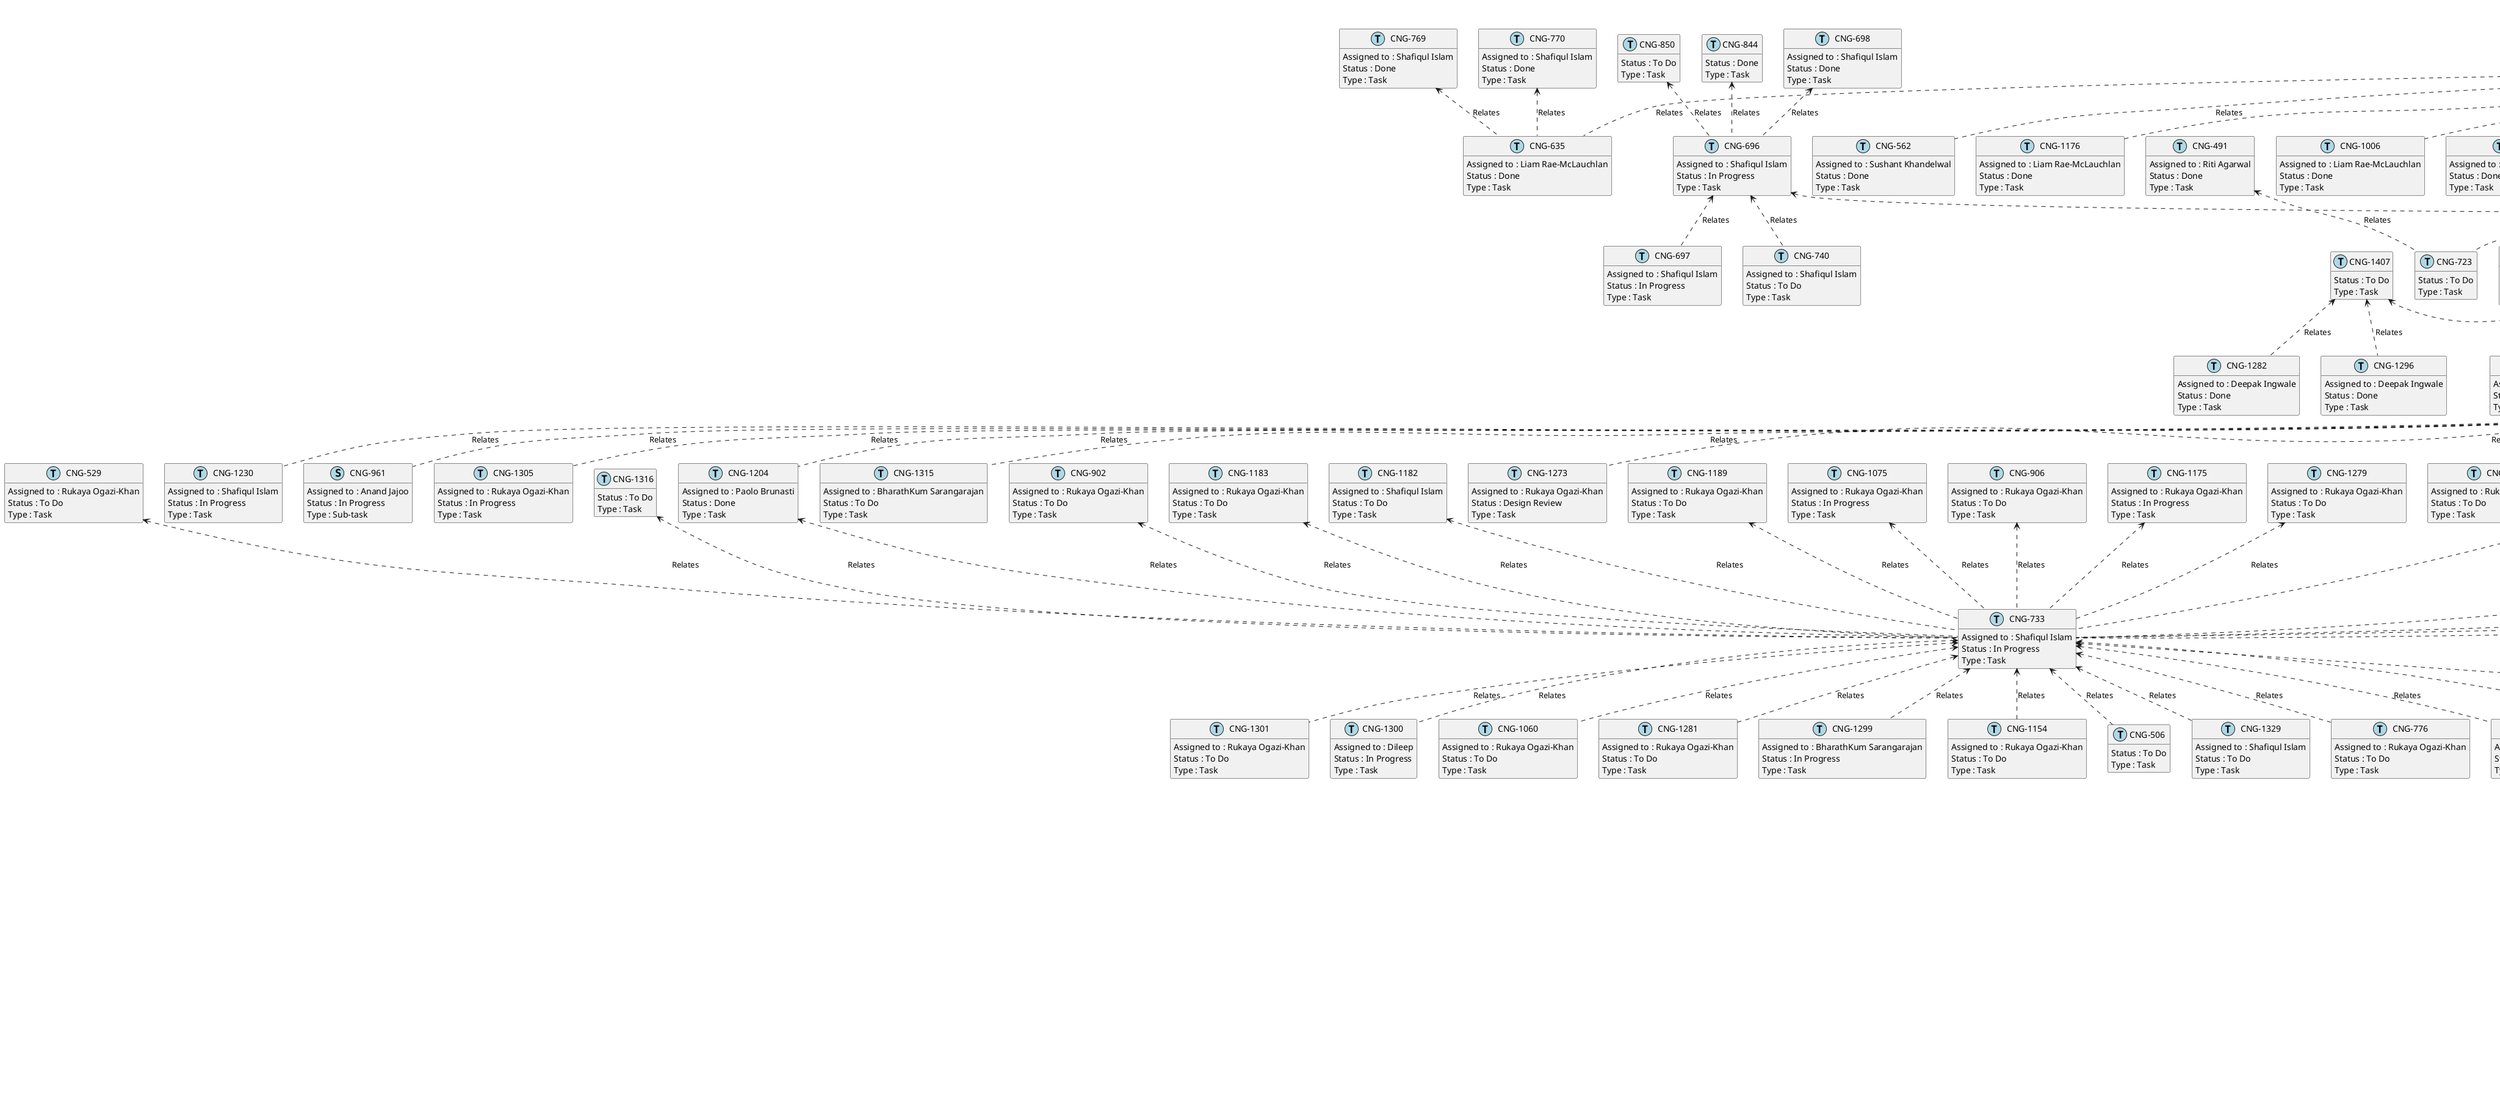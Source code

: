 @startuml
'https://plantuml.com/class-diagram

' GENERATE CLASS DIAGRAM ===========
' Generated at    : Thu Apr 18 14:59:13 CEST 2024

title Jira Tickets for Link Type Relates
hide empty members

legend
Jira Ticket Status
----
(IN UAT) : 6
(In Review (migrated)) : 3
(To Do) : 74
(Done) : 159
(Dev Review) : 1
(Under Investigation) : 2
(UAT) : 3
(In Progress) : 41
(In System Test) : 4
(Work Complete) : 40
(Raised) : 5
(QA) : 5
(Withdrawn) : 2
(Design Review) : 3
----
Jira Ticket Types
----
(Risks) : 7
(Task) : 214
(Improvement) : 1
(Issue) : 2
(Bug) : 59
(Sub-task) : 58
(Story) : 3
(New Feature) : 4
end legend


' Tickets =======
class "CNG-1208" << (T,lightblue) >> {
  Assigned to : Shafiqul Islam
  Status : To Do
  Type : Task
}

class "CNG-1329" << (T,lightblue) >> {
  Assigned to : Shafiqul Islam
  Status : To Do
  Type : Task
}

class "CNG-1204" << (T,lightblue) >> {
  Assigned to : Paolo Brunasti
  Status : Done
  Type : Task
}

class "CNG-772" << (B,red) >> {
  Assigned to : Sushant Khandelwal
  Status : Work Complete
  Type : Bug
}

class "CNG-651" << (T,lightblue) >> {
  Assigned to : Rukaya Ogazi-Khan
  Status : To Do
  Type : Task
}

class "CNG-893" << (T,lightblue) >> {
  Status : To Do
  Type : Task
}

class "CNG-1205" << (T,lightblue) >> {
  Assigned to : Sivagami S
  Status : Done
  Type : Task
}

class "CNG-892" << (T,lightblue) >> {
  Status : Done
  Type : Task
}

class "CNG-1326" << (B,red) >> {
  Status : Raised
  Type : Bug
}

class "CNG-650" << (T,lightblue) >> {
  Assigned to : Shafiqul Islam
  Status : Done
  Type : Task
}

class "CNG-774" << (S,lightblue) >> {
  Assigned to : Shafiqul Islam
  Status : Done
  Type : Sub-task
}

class "CNG-894" << (T,lightblue) >> {
  Assigned to : Liam Rae-McLauchlan
  Status : Done
  Type : Task
}

class "CNG-776" << (T,lightblue) >> {
  Assigned to : Rukaya Ogazi-Khan
  Status : To Do
  Type : Task
}

class "CNG-1200" << (T,lightblue) >> {
  Assigned to : Swagath Ganta
  Status : Done
  Type : Task
}

class "CNG-533" << (T,lightblue) >> {
  Assigned to : Anand Dixit
  Status : In Progress
  Type : Task
}

class "CNG-896" << (B,red) >> {
  Assigned to : Amreen Fathima
  Status : Work Complete
  Type : Bug
}

class "CNG-654" << (B,red) >> {
  Assigned to : Merin Joseph
  Status : In System Test
  Type : Bug
}

class "CNG-536" << (B,red) >> {
  Assigned to : Sulafa Malik
  Status : IN UAT
  Type : Bug
}

class "CNG-899" << (T,lightblue) >> {
  Status : Done
  Type : Task
}

class "CNG-415" << (T,lightblue) >> {
  Assigned to : Shafiqul Islam
  Status : To Do
  Type : Task
}

class "CNG-777" << (B,red) >> {
  Assigned to : Sulafa Malik
  Status : IN UAT
  Type : Bug
}

class "CNG-428" << (S,lightgreen) >> {
  Assigned to : BharathKum Sarangarajan
  Status : Done
  Type : Story
}

class "CNG-548" << (T,lightblue) >> {
  Assigned to : Sushant Khandelwal
  Status : In Progress
  Type : Task
}

class "CNG-1219" << (T,lightblue) >> {
  Assigned to : Paolo Brunasti
  Status : Done
  Type : Task
}

class "CNG-785" << (T,lightblue) >> {
  Assigned to : BharathKum Sarangarajan
  Status : In Progress
  Type : Task
}

class "CNG-542" << (T,lightblue) >> {
  Assigned to : Abinaya Arumugasamy
  Status : Done
  Type : Task
}

class "CNG-421" << (B,red) >> {
  Assigned to : Baranipriya Ramanathan
  Status : Work Complete
  Type : Bug
}

class "CNG-1332" << (B,red) >> {
  Assigned to : Aswathi Ullattil
  Status : Work Complete
  Type : Bug
}

class "CNG-665" << (S,lightblue) >> {
  Status : Done
  Type : Sub-task
}

class "CNG-1330" << (T,lightblue) >> {
  Assigned to : Rukaya Ogazi-Khan
  Status : To Do
  Type : Task
}

class "CNG-546" << (N,lightgreen) >> {
  Assigned to : BharathKum Sarangarajan
  Status : Done
  Type : New Feature
}

class "CNG-1331" << (T,lightblue) >> {
  Assigned to : Rukaya Ogazi-Khan
  Status : To Do
  Type : Task
}

class "CNG-667" << (S,lightblue) >> {
  Status : In Progress
  Type : Sub-task
}

class "CNG-758" << (T,lightblue) >> {
  Status : Done
  Type : Task
}

class "CNG-879" << (B,red) >> {
  Assigned to : Amreen Fathima
  Status : Work Complete
  Type : Bug
}

class "CNG-636" << (T,lightblue) >> {
  Assigned to : Nigel Hassett
  Status : Done
  Type : Task
}

class "CNG-999" << (T,lightblue) >> {
  Assigned to : Amreen Fathima
  Status : QA
  Type : Task
}

class "CNG-878" << (B,red) >> {
  Assigned to : Jayanth Vignesh
  Status : Work Complete
  Type : Bug
}

class "CNG-518" << (T,lightblue) >> {
  Assigned to : Shafiqul Islam
  Status : UAT
  Type : Task
}

class "CNG-639" << (T,lightblue) >> {
  Assigned to : Abinaya Arumugasamy
  Status : Done
  Type : Task
}

class "CNG-1305" << (T,lightblue) >> {
  Assigned to : Rukaya Ogazi-Khan
  Status : In Progress
  Type : Task
}

class "CNG-992" << (B,red) >> {
  Assigned to : Sushant Khandelwal
  Status : Work Complete
  Type : Bug
}

class "CNG-870" << (T,lightblue) >> {
  Assigned to : Rukaya Ogazi-Khan
  Status : To Do
  Type : Task
}

class "CNG-873" << (T,lightblue) >> {
  Assigned to : Paolo Brunasti
  Status : In Progress
  Type : Task
}

class "CNG-1301" << (T,lightblue) >> {
  Assigned to : Rukaya Ogazi-Khan
  Status : To Do
  Type : Task
}

class "CNG-994" << (R,red) >> {
  Assigned to : Shafiqul Islam
  Status : To Do
  Type : Risks
}

class "CNG-993" << (R,red) >> {
  Assigned to : Sana Fathima
  Status : To Do
  Type : Risks
}

class "CNG-751" << (S,lightblue) >> {
  Assigned to : Abinaya Arumugasamy
  Status : Done
  Type : Sub-task
}

class "CNG-630" << (T,lightblue) >> {
  Assigned to : Shafiqul Islam
  Status : Done
  Type : Task
}

class "CNG-512" << (B,red) >> {
  Assigned to : Tony Cassidy
  Status : Work Complete
  Type : Bug
}

class "CNG-996" << (R,red) >> {
  Assigned to : Shafiqul Islam
  Status : To Do
  Type : Risks
}

class "CNG-875" << (T,lightblue) >> {
  Assigned to : BharathKum Sarangarajan
  Status : Done
  Type : Task
}

class "CNG-1300" << (T,lightblue) >> {
  Assigned to : Dileep
  Status : In Progress
  Type : Task
}

class "CNG-995" << (R,red) >> {
  Assigned to : Shafiqul Islam
  Status : To Do
  Type : Risks
}

class "CNG-635" << (T,lightblue) >> {
  Assigned to : Liam Rae-McLauchlan
  Status : Done
  Type : Task
}

class "CNG-997" << (R,red) >> {
  Assigned to : Shafiqul Islam
  Status : To Do
  Type : Risks
}

class "CNG-876" << (B,red) >> {
  Assigned to : Amreen Fathima
  Status : Work Complete
  Type : Bug
}

class "CNG-770" << (T,lightblue) >> {
  Assigned to : Shafiqul Islam
  Status : Done
  Type : Task
}

class "CNG-891" << (B,red) >> {
  Assigned to : Amreen Fathima
  Status : Work Complete
  Type : Bug
}

class "CNG-890" << (B,red) >> {
  Assigned to : Merin Joseph
  Status : Work Complete
  Type : Bug
}

class "CNG-769" << (T,lightblue) >> {
  Assigned to : Shafiqul Islam
  Status : Done
  Type : Task
}

class "CNG-768" << (T,lightblue) >> {
  Assigned to : Shafiqul Islam
  Status : Done
  Type : Task
}

class "CNG-529" << (T,lightblue) >> {
  Assigned to : Rukaya Ogazi-Khan
  Status : To Do
  Type : Task
}

class "CNG-528" << (T,lightblue) >> {
  Assigned to : Sushant Khandelwal
  Status : Done
  Type : Task
}

class "CNG-1318" << (T,lightblue) >> {
  Assigned to : BharathKum Sarangarajan
  Status : To Do
  Type : Task
}

class "CNG-1316" << (T,lightblue) >> {
  Status : To Do
  Type : Task
}

class "CNG-1317" << (T,lightblue) >> {
  Assigned to : Mahima Verma
  Status : Done
  Type : Task
}

class "CNG-882" << (B,red) >> {
  Assigned to : Amreen Fathima
  Status : Work Complete
  Type : Bug
}

class "CNG-1315" << (T,lightblue) >> {
  Assigned to : BharathKum Sarangarajan
  Status : To Do
  Type : Task
}

class "CNG-881" << (B,red) >> {
  Status : Raised
  Type : Bug
}

class "CNG-521" << (B,red) >> {
  Assigned to : Jon Funnell
  Status : IN UAT
  Type : Bug
}

class "CNG-883" << (T,lightblue) >> {
  Assigned to : Ketaki Baisani
  Status : Done
  Type : Task
}

class "CNG-641" << (T,lightblue) >> {
  Status : Done
  Type : Task
}

class "CNG-523" << (N,lightgreen) >> {
  Assigned to : Sushant Khandelwal
  Status : Done
  Type : New Feature
}

class "CNG-765" << (S,lightblue) >> {
  Assigned to : Jon Funnell
  Status : In Progress
  Type : Sub-task
}

class "CNG-522" << (N,lightgreen) >> {
  Assigned to : Nigel Hassett
  Status : Done
  Type : New Feature
}

class "CNG-767" << (S,lightblue) >> {
  Assigned to : Shafiqul Islam
  Status : Done
  Type : Sub-task
}

class "CNG-646" << (B,red) >> {
  Assigned to : Sulafa Malik
  Status : IN UAT
  Type : Bug
}

class "CNG-524" << (N,lightgreen) >> {
  Assigned to : Nigel Hassett
  Status : Done
  Type : New Feature
}

class "CNG-887" << (B,red) >> {
  Assigned to : Riti Agarwal
  Status : Under Investigation
  Type : Bug
}

class "CNG-460" << (B,red) >> {
  Assigned to : Tony Cassidy
  Status : Work Complete
  Type : Bug
}

class "CNG-581" << (S,lightblue) >> {
  Assigned to : Abdul Kader Nabil
  Status : Done
  Type : Sub-task
}

class "CNG-1407" << (T,lightblue) >> {
  Status : To Do
  Type : Task
}

class "CNG-694" << (B,red) >> {
  Assigned to : Amreen Fathima
  Status : Work Complete
  Type : Bug
}

class "CNG-697" << (T,lightblue) >> {
  Assigned to : Shafiqul Islam
  Status : In Progress
  Type : Task
}

class "CNG-696" << (T,lightblue) >> {
  Assigned to : Shafiqul Islam
  Status : In Progress
  Type : Task
}

class "CNG-699" << (T,lightblue) >> {
  Assigned to : Shafiqul Islam
  Status : Done
  Type : Task
}

class "CNG-457" << (B,red) >> {
  Assigned to : Merin Joseph
  Status : Withdrawn
  Type : Bug
}

class "CNG-698" << (T,lightblue) >> {
  Assigned to : Shafiqul Islam
  Status : Done
  Type : Task
}

class "CNG-459" << (B,red) >> {
  Assigned to : Tony Cassidy
  Status : Work Complete
  Type : Bug
}

class "CNG-458" << (B,red) >> {
  Assigned to : Jon Funnell
  Status : Work Complete
  Type : Bug
}

class "CNG-1097" << (T,lightblue) >> {
  Assigned to : BharathKum Sarangarajan
  Status : Done
  Type : Task
}

class "CNG-1095" << (T,lightblue) >> {
  Assigned to : BharathKum Sarangarajan
  Status : Done
  Type : Task
}

class "CNG-590" << (S,lightblue) >> {
  Assigned to : Shafiqul Islam
  Status : To Do
  Type : Sub-task
}

class "CNG-1096" << (T,lightblue) >> {
  Assigned to : BharathKum Sarangarajan
  Status : Done
  Type : Task
}

class "CNG-1094" << (T,lightblue) >> {
  Assigned to : BharathKum Sarangarajan
  Status : Done
  Type : Task
}

class "CNG-591" << (S,lightblue) >> {
  Assigned to : Shafiqul Islam
  Status : To Do
  Type : Sub-task
}

class "CNG-908" << (T,lightblue) >> {
  Assigned to : BharathKum Sarangarajan
  Status : In Progress
  Type : Task
}

class "CNG-901" << (T,lightblue) >> {
  Status : Done
  Type : Task
}

class "CNG-903" << (T,lightblue) >> {
  Status : Done
  Type : Task
}

class "CNG-902" << (T,lightblue) >> {
  Assigned to : Rukaya Ogazi-Khan
  Status : To Do
  Type : Task
}

class "CNG-907" << (T,lightblue) >> {
  Status : Done
  Type : Task
}

class "CNG-906" << (T,lightblue) >> {
  Assigned to : Rukaya Ogazi-Khan
  Status : To Do
  Type : Task
}

class "CNG-585" << (S,lightblue) >> {
  Assigned to : Anand Dixit
  Status : Done
  Type : Sub-task
}

class "CNG-589" << (S,lightblue) >> {
  Assigned to : Shafiqul Islam
  Status : In Progress
  Type : Sub-task
}

class "CNG-467" << (B,red) >> {
  Assigned to : Merin Joseph
  Status : Work Complete
  Type : Bug
}

class "CNG-1099" << (T,lightblue) >> {
  Assigned to : BharathKum Sarangarajan
  Status : Done
  Type : Task
}

class "CNG-1185" << (T,lightblue) >> {
  Assigned to : Rukaya Ogazi-Khan
  Status : To Do
  Type : Task
}

class "CNG-1183" << (T,lightblue) >> {
  Assigned to : Rukaya Ogazi-Khan
  Status : To Do
  Type : Task
}

class "CNG-1060" << (T,lightblue) >> {
  Assigned to : Rukaya Ogazi-Khan
  Status : To Do
  Type : Task
}

class "CNG-1181" << (T,lightblue) >> {
  Assigned to : Dileep
  Status : Done
  Type : Task
}

class "CNG-680" << (S,lightblue) >> {
  Status : In Progress
  Type : Sub-task
}

class "CNG-1061" << (I,lightblue) >> {
  Assigned to : Liam Rae-McLauchlan
  Status : Done
  Type : Improvement
}

class "CNG-1182" << (T,lightblue) >> {
  Assigned to : Shafiqul Islam
  Status : To Do
  Type : Task
}

class "CNG-440" << (T,lightblue) >> {
  Assigned to : Shafiqul Islam
  Status : To Do
  Type : Task
}

class "CNG-682" << (S,lightblue) >> {
  Status : To Do
  Type : Sub-task
}

class "CNG-561" << (T,lightblue) >> {
  Assigned to : Abinaya Arumugasamy
  Status : Done
  Type : Task
}

class "CNG-560" << (S,lightblue) >> {
  Status : To Do
  Type : Sub-task
}

class "CNG-681" << (S,lightblue) >> {
  Assigned to : Sulafa Malik
  Status : In Progress
  Type : Sub-task
}

class "CNG-795" << (T,lightblue) >> {
  Assigned to : Shafiqul Islam
  Status : In Progress
  Type : Task
}

class "CNG-677" << (S,lightblue) >> {
  Assigned to : Sushant Khandelwal
  Status : Done
  Type : Sub-task
}

class "CNG-1068" << (T,lightblue) >> {
  Assigned to : Liam Rae-McLauchlan
  Status : Done
  Type : Task
}

class "CNG-1189" << (T,lightblue) >> {
  Assigned to : Rukaya Ogazi-Khan
  Status : To Do
  Type : Task
}

class "CNG-1069" << (T,lightblue) >> {
  Assigned to : Liam Rae-McLauchlan
  Status : Done
  Type : Task
}

class "CNG-558" << (S,lightblue) >> {
  Status : To Do
  Type : Sub-task
}

class "CNG-679" << (S,lightblue) >> {
  Status : In Progress
  Type : Sub-task
}

class "CNG-437" << (B,red) >> {
  Assigned to : Tony Cassidy
  Status : Work Complete
  Type : Bug
}

class "CNG-1187" << (T,lightblue) >> {
  Status : To Do
  Type : Task
}

class "CNG-678" << (S,lightblue) >> {
  Assigned to : Anand Dixit
  Status : Done
  Type : Sub-task
}

class "CNG-557" << (S,lightblue) >> {
  Assigned to : Shafiqul Islam
  Status : In Progress
  Type : Sub-task
}

class "CNG-1067" << (T,lightblue) >> {
  Assigned to : Liam Rae-McLauchlan
  Status : Done
  Type : Task
}

class "CNG-436" << (B,red) >> {
  Assigned to : Tony Cassidy
  Status : Work Complete
  Type : Bug
}

class "CNG-1075" << (T,lightblue) >> {
  Assigned to : Rukaya Ogazi-Khan
  Status : In Progress
  Type : Task
}

class "CNG-1197" << (T,lightblue) >> {
  Assigned to : Sulafa Malik
  Status : Done
  Type : Task
}

class "CNG-1073" << (S,lightblue) >> {
  Assigned to : Surya Prakash Bhallamudi
  Status : Done
  Type : Sub-task
}

class "CNG-1074" << (S,lightblue) >> {
  Assigned to : BharathKum Sarangarajan
  Status : Done
  Type : Sub-task
}

class "CNG-1071" << (T,lightblue) >> {
  Assigned to : Liam Rae-McLauchlan
  Status : Done
  Type : Task
}

class "CNG-691" << (B,red) >> {
  Assigned to : Amreen Fathima
  Status : Work Complete
  Type : Bug
}

class "CNG-1072" << (T,lightblue) >> {
  Assigned to : Liam Rae-McLauchlan
  Status : Done
  Type : Task
}

class "CNG-1193" << (T,lightblue) >> {
  Assigned to : Jon Funnell
  Status : Done
  Type : Task
}

class "CNG-1190" << (T,lightblue) >> {
  Assigned to : Shafiqul Islam
  Status : To Do
  Type : Task
}

class "CNG-693" << (B,red) >> {
  Assigned to : Amreen Fathima
  Status : Work Complete
  Type : Bug
}

class "CNG-1070" << (T,lightblue) >> {
  Assigned to : Liam Rae-McLauchlan
  Status : Done
  Type : Task
}

class "CNG-692" << (B,red) >> {
  Assigned to : Amreen Fathima
  Status : Work Complete
  Type : Bug
}

class "CNG-684" << (S,lightblue) >> {
  Assigned to : Shafiqul Islam
  Status : To Do
  Type : Sub-task
}

class "CNG-562" << (T,lightblue) >> {
  Assigned to : Sushant Khandelwal
  Status : Done
  Type : Task
}

class "CNG-441" << (T,lightblue) >> {
  Assigned to : Merin Joseph
  Status : Done
  Type : Task
}

class "CNG-686" << (S,lightblue) >> {
  Status : QA
  Type : Sub-task
}

class "CNG-444" << (B,red) >> {
  Assigned to : Tony Cassidy
  Status : Work Complete
  Type : Bug
}

class "CNG-685" << (S,lightblue) >> {
  Assigned to : Merin Joseph
  Status : To Do
  Type : Sub-task
}

class "CNG-688" << (S,lightblue) >> {
  Status : To Do
  Type : Sub-task
}

class "CNG-687" << (S,lightblue) >> {
  Assigned to : Sulafa Malik
  Status : To Do
  Type : Sub-task
}

class "CNG-1042" << (S,lightblue) >> {
  Assigned to : Liam Rae-McLauchlan
  Status : In Progress
  Type : Sub-task
}

class "CNG-1282" << (T,lightblue) >> {
  Assigned to : Deepak Ingwale
  Status : Done
  Type : Task
}

class "CNG-1281" << (T,lightblue) >> {
  Assigned to : Rukaya Ogazi-Khan
  Status : To Do
  Type : Task
}

class "CNG-813" << (T,lightblue) >> {
  Status : Done
  Type : Task
}

class "CNG-934" << (T,lightblue) >> {
  Status : Done
  Type : Task
}

class "CNG-933" << (T,lightblue) >> {
  Status : Done
  Type : Task
}

class "CNG-936" << (B,red) >> {
  Assigned to : Abinaya Arumugasamy
  Status : Work Complete
  Type : Bug
}

class "CNG-814" << (S,lightblue) >> {
  Status : In Progress
  Type : Sub-task
}

class "CNG-938" << (B,red) >> {
  Assigned to : Sushant Khandelwal
  Status : Work Complete
  Type : Bug
}

class "CNG-1167" << (T,lightblue) >> {
  Assigned to : Hamida Rehman
  Status : Done
  Type : Task
}

class "CNG-1289" << (T,lightblue) >> {
  Status : To Do
  Type : Task
}

class "CNG-1168" << (T,lightblue) >> {
  Assigned to : Hamida Rehman
  Status : Done
  Type : Task
}

class "CNG-1165" << (T,lightblue) >> {
  Assigned to : Hamida Rehman
  Status : Done
  Type : Task
}

class "CNG-1166" << (T,lightblue) >> {
  Assigned to : Hamida Rehman
  Status : Done
  Type : Task
}

class "CNG-931" << (T,lightblue) >> {
  Status : Done
  Type : Task
}

class "CNG-1174" << (S,lightblue) >> {
  Status : To Do
  Type : Sub-task
}

class "CNG-1296" << (T,lightblue) >> {
  Assigned to : Deepak Ingwale
  Status : Done
  Type : Task
}

class "CNG-1175" << (T,lightblue) >> {
  Assigned to : Rukaya Ogazi-Khan
  Status : In Progress
  Type : Task
}

class "CNG-1172" << (S,lightblue) >> {
  Status : To Do
  Type : Sub-task
}

class "CNG-1051" << (S,lightblue) >> {
  Assigned to : BharathKum Sarangarajan
  Status : Done
  Type : Sub-task
}

class "CNG-945" << (B,red) >> {
  Assigned to : Rajeswari Vijayal Neelakantan
  Status : Work Complete
  Type : Bug
}

class "CNG-703" << (S,lightblue) >> {
  Assigned to : Shafiqul Islam
  Status : Done
  Type : Sub-task
}

class "CNG-702" << (S,lightblue) >> {
  Assigned to : Shafiqul Islam
  Status : Done
  Type : Sub-task
}

class "CNG-705" << (S,lightblue) >> {
  Assigned to : Shafiqul Islam
  Status : Done
  Type : Sub-task
}

class "CNG-704" << (S,lightblue) >> {
  Assigned to : Shafiqul Islam
  Status : Done
  Type : Sub-task
}

class "CNG-948" << (T,lightblue) >> {
  Assigned to : Sushant Khandelwal
  Status : Done
  Type : Task
}

class "CNG-708" << (B,red) >> {
  Assigned to : Amreen Fathima
  Status : In System Test
  Type : Bug
}

class "CNG-1299" << (T,lightblue) >> {
  Assigned to : BharathKum Sarangarajan
  Status : In Progress
  Type : Task
}

class "CNG-1179" << (T,lightblue) >> {
  Assigned to : Rukaya Ogazi-Khan
  Status : To Do
  Type : Task
}

class "CNG-822" << (T,lightblue) >> {
  Assigned to : Sankaranarayanan Kopparasukavi
  Status : Done
  Type : Task
}

class "CNG-1176" << (T,lightblue) >> {
  Assigned to : Liam Rae-McLauchlan
  Status : Done
  Type : Task
}

class "CNG-701" << (S,lightblue) >> {
  Assigned to : Shafiqul Islam
  Status : Done
  Type : Sub-task
}

class "CNG-821" << (T,lightblue) >> {
  Status : Done
  Type : Task
}

class "CNG-700" << (T,lightblue) >> {
  Assigned to : Shafiqul Islam
  Status : To Do
  Type : Task
}

class "CNG-1141" << (T,lightblue) >> {
  Assigned to : Amreen Fathima
  Status : To Do
  Type : Task
}

class "CNG-1021" << (S,lightblue) >> {
  Assigned to : Sushant Khandelwal
  Status : Done
  Type : Sub-task
}

class "CNG-1142" << (T,lightblue) >> {
  Assigned to : Stephy Aniyan
  Status : To Do
  Type : Task
}

class "CNG-1382" << (T,lightblue) >> {
  Assigned to : Philip Adams
  Status : To Do
  Type : Task
}

class "CNG-1140" << (T,lightblue) >> {
  Assigned to : Amreen Fathima
  Status : To Do
  Type : Task
}

class "CNG-483" << (B,red) >> {
  Assigned to : Tony Cassidy
  Status : Work Complete
  Type : Bug
}

class "CNG-919" << (T,lightblue) >> {
  Status : Done
  Type : Task
}

class "CNG-911" << (T,lightblue) >> {
  Status : Done
  Type : Task
}

class "CNG-915" << (B,red) >> {
  Assigned to : Amreen Fathima
  Status : Work Complete
  Type : Bug
}

class "CNG-918" << (T,lightblue) >> {
  Status : Done
  Type : Task
}

class "CNG-1028" << (S,lightblue) >> {
  Assigned to : BharathKum Sarangarajan
  Status : Done
  Type : Sub-task
}

class "CNG-1149" << (T,lightblue) >> {
  Assigned to : BharathKum Sarangarajan
  Status : Done
  Type : Task
}

class "CNG-1029" << (S,lightblue) >> {
  Assigned to : Shafiqul Islam
  Status : In Review (migrated)
  Type : Sub-task
}

class "CNG-1147" << (T,lightblue) >> {
  Assigned to : BharathKum Sarangarajan
  Status : Done
  Type : Task
}

class "CNG-1148" << (T,lightblue) >> {
  Assigned to : BharathKum Sarangarajan
  Status : Done
  Type : Task
}

class "CNG-1145" << (T,lightblue) >> {
  Assigned to : Surya Prakash Bhallamudi
  Status : Done
  Type : Task
}

class "CNG-479" << (B,red) >> {
  Assigned to : Jon Funnell
  Status : Work Complete
  Type : Bug
}

class "CNG-1024" << (S,lightblue) >> {
  Assigned to : Shafiqul Islam
  Status : In Review (migrated)
  Type : Sub-task
}

class "CNG-599" << (T,lightblue) >> {
  Assigned to : Abinaya Arumugasamy
  Status : Done
  Type : Task
}

class "CNG-1143" << (S,lightblue) >> {
  Assigned to : Shafiqul Islam
  Status : Done
  Type : Sub-task
}

class "CNG-1023" << (T,lightblue) >> {
  Assigned to : Riti Agarwal
  Status : In Progress
  Type : Task
}

class "CNG-1386" << (B,red) >> {
  Assigned to : Deepak Ingwale
  Status : Under Investigation
  Type : Bug
}

class "CNG-1144" << (T,lightblue) >> {
  Assigned to : Hamida Rehman
  Status : Done
  Type : Task
}

class "CNG-1273" << (T,lightblue) >> {
  Assigned to : Rukaya Ogazi-Khan
  Status : Design Review
  Type : Task
}

class "CNG-1152" << (T,lightblue) >> {
  Assigned to : Deepak Ingwale
  Status : Done
  Type : Task
}

class "CNG-1153" << (T,lightblue) >> {
  Assigned to : Stephy Aniyan
  Status : QA
  Type : Task
}

class "CNG-1274" << (T,lightblue) >> {
  Assigned to : Rukaya Ogazi-Khan
  Status : To Do
  Type : Task
}

class "CNG-1150" << (T,lightblue) >> {
  Assigned to : Deepak Ingwale
  Status : Done
  Type : Task
}

class "CNG-491" << (T,lightblue) >> {
  Assigned to : Riti Agarwal
  Status : Done
  Type : Task
}

class "CNG-1151" << (T,lightblue) >> {
  Assigned to : BharathKum Sarangarajan
  Status : In Progress
  Type : Task
}

class "CNG-1030" << (S,lightblue) >> {
  Assigned to : Pratik Desai
  Status : In Review (migrated)
  Type : Sub-task
}

class "CNG-494" << (B,red) >> {
  Assigned to : Sulafa Malik
  Status : IN UAT
  Type : Bug
}

class "CNG-804" << (S,lightblue) >> {
  Assigned to : Jon Funnell
  Status : To Do
  Type : Sub-task
}

class "CNG-806" << (T,lightblue) >> {
  Assigned to : Abinaya Arumugasamy
  Status : Done
  Type : Task
}

class "CNG-927" << (T,lightblue) >> {
  Assigned to : Deepak Ingwale
  Status : Done
  Type : Task
}

class "CNG-1039" << (S,lightblue) >> {
  Assigned to : Stephy Aniyan
  Status : In Progress
  Type : Sub-task
}

class "CNG-485" << (S,lightgreen) >> {
  Assigned to : Sulafa Malik
  Status : UAT
  Type : Story
}

class "CNG-1279" << (T,lightblue) >> {
  Assigned to : Rukaya Ogazi-Khan
  Status : To Do
  Type : Task
}

class "CNG-1159" << (S,lightblue) >> {
  Status : In Progress
  Type : Sub-task
}

class "CNG-1035" << (B,red) >> {
  Status : Raised
  Type : Bug
}

class "CNG-1156" << (T,lightblue) >> {
  Assigned to : Rukaya Ogazi-Khan
  Status : To Do
  Type : Task
}

class "CNG-921" << (T,lightblue) >> {
  Assigned to : Shafiqul Islam
  Status : Done
  Type : Task
}

class "CNG-1154" << (T,lightblue) >> {
  Assigned to : Rukaya Ogazi-Khan
  Status : To Do
  Type : Task
}

class "CNG-1275" << (T,lightblue) >> {
  Assigned to : Rukaya Ogazi-Khan
  Status : In Progress
  Type : Task
}

class "CNG-800" << (S,lightblue) >> {
  Status : Done
  Type : Sub-task
}

class "CNG-1033" << (S,lightblue) >> {
  Assigned to : Riti Agarwal
  Status : In Progress
  Type : Sub-task
}

class "CNG-920" << (T,lightblue) >> {
  Status : Done
  Type : Task
}

class "CNG-1361" << (T,lightblue) >> {
  Status : In Progress
  Type : Task
}

class "CNG-1120" << (T,lightblue) >> {
  Assigned to : BharathKum Sarangarajan
  Status : Done
  Type : Task
}

class "CNG-738" << (T,lightblue) >> {
  Status : Done
  Type : Task
}

class "CNG-617" << (T,lightblue) >> {
  Assigned to : Anand Dixit
  Status : Done
  Type : Task
}

class "CNG-619" << (T,lightblue) >> {
  Assigned to : Abdul Kader Nabil
  Status : Done
  Type : Task
}

class "CNG-739" << (T,lightblue) >> {
  Assigned to : Shafiqul Islam
  Status : To Do
  Type : Task
}

class "CNG-1008" << (T,lightblue) >> {
  Status : To Do
  Type : Task
}

class "CNG-1129" << (T,lightblue) >> {
  Assigned to : BharathKum Sarangarajan
  Status : Done
  Type : Task
}

class "CNG-1009" << (T,lightblue) >> {
  Status : Done
  Type : Task
}

class "CNG-970" << (B,red) >> {
  Assigned to : Jayanth Vignesh
  Status : Work Complete
  Type : Bug
}

class "CNG-1248" << (B,red) >> {
  Assigned to : Narayana Golla
  Status : Work Complete
  Type : Bug
}

class "CNG-1006" << (T,lightblue) >> {
  Assigned to : Liam Rae-McLauchlan
  Status : Done
  Type : Task
}

class "CNG-1127" << (T,lightblue) >> {
  Assigned to : BharathKum Sarangarajan
  Status : Done
  Type : Task
}

class "CNG-1007" << (T,lightblue) >> {
  Status : To Do
  Type : Task
}

class "CNG-1128" << (T,lightblue) >> {
  Assigned to : BharathKum Sarangarajan
  Status : Done
  Type : Task
}

class "CNG-1004" << (R,red) >> {
  Assigned to : Sana Fathima
  Status : In Progress
  Type : Risks
}

class "CNG-1125" << (T,lightblue) >> {
  Assigned to : BharathKum Sarangarajan
  Status : Done
  Type : Task
}

class "CNG-971" << (T,lightblue) >> {
  Assigned to : Rosy Mary
  Status : Done
  Type : Task
}

class "CNG-1005" << (T,lightblue) >> {
  Assigned to : Poornima Sajeendran
  Status : Design Review
  Type : Task
}

class "CNG-850" << (T,lightblue) >> {
  Status : To Do
  Type : Task
}

class "CNG-1126" << (T,lightblue) >> {
  Assigned to : Sam Miles
  Status : Done
  Type : Task
}

class "CNG-611" << (S,lightblue) >> {
  Assigned to : Amreen Fathima
  Status : To Do
  Type : Sub-task
}

class "CNG-610" << (S,lightblue) >> {
  Assigned to : Amreen Fathima
  Status : QA
  Type : Sub-task
}

class "CNG-852" << (B,red) >> {
  Assigned to : Merin Joseph
  Status : Raised
  Type : Bug
}

class "CNG-1124" << (T,lightblue) >> {
  Assigned to : BharathKum Sarangarajan
  Status : Done
  Type : Task
}

class "CNG-855" << (B,red) >> {
  Assigned to : Amreen Fathima
  Status : Work Complete
  Type : Bug
}

class "CNG-1363" << (T,lightblue) >> {
  Status : To Do
  Type : Task
}

class "CNG-1121" << (T,lightblue) >> {
  Assigned to : Surya Prakash Bhallamudi
  Status : Done
  Type : Task
}

class "CNG-1000" << (T,lightblue) >> {
  Status : Done
  Type : Task
}

class "CNG-613" << (T,lightblue) >> {
  Assigned to : Dheeraj Kumar
  Status : Done
  Type : Task
}

class "CNG-733" << (T,lightblue) >> {
  Assigned to : Shafiqul Islam
  Status : In Progress
  Type : Task
}

class "CNG-975" << (T,lightblue) >> {
  Assigned to : Anand Jajoo
  Status : In Progress
  Type : Task
}

class "CNG-612" << (S,lightblue) >> {
  Assigned to : Amreen Fathima
  Status : Done
  Type : Sub-task
}

class "CNG-1122" << (T,lightblue) >> {
  Assigned to : BharathKum Sarangarajan
  Status : Done
  Type : Task
}

class "CNG-1131" << (T,lightblue) >> {
  Assigned to : BharathKum Sarangarajan
  Status : Done
  Type : Task
}

class "CNG-1010" << (I,orange) >> {
  Assigned to : Shafiqul Islam
  Status : To Do
  Type : Issue
}

class "CNG-505" << (T,lightblue) >> {
  Assigned to : Nigel Hassett
  Status : Done
  Type : Task
}

class "CNG-868" << (T,lightblue) >> {
  Assigned to : Shafiqul Islam
  Status : Done
  Type : Task
}

class "CNG-506" << (T,lightblue) >> {
  Status : To Do
  Type : Task
}

class "CNG-508" << (T,lightblue) >> {
  Assigned to : Rukaya Ogazi-Khan
  Status : To Do
  Type : Task
}

class "CNG-1019" << (T,lightblue) >> {
  Status : Done
  Type : Task
}

class "CNG-860" << (B,red) >> {
  Assigned to : Dhanish Kumar
  Status : Work Complete
  Type : Bug
}

class "CNG-981" << (T,lightblue) >> {
  Status : Done
  Type : Task
}

class "CNG-1017" << (T,lightblue) >> {
  Assigned to : Shafiqul Islam
  Status : To Do
  Type : Task
}

class "CNG-1139" << (T,lightblue) >> {
  Assigned to : Amreen Fathima
  Status : In Progress
  Type : Task
}

class "CNG-983" << (B,red) >> {
  Assigned to : Sushant Khandelwal
  Status : Withdrawn
  Type : Bug
}

class "CNG-1015" << (T,lightblue) >> {
  Assigned to : Sushant Khandelwal
  Status : In Progress
  Type : Task
}

class "CNG-862" << (B,red) >> {
  Assigned to : Amreen Fathima
  Status : Work Complete
  Type : Bug
}

class "CNG-1378" << (T,lightblue) >> {
  Status : To Do
  Type : Task
}

class "CNG-1016" << (T,lightblue) >> {
  Status : Done
  Type : Task
}

class "CNG-1379" << (T,lightblue) >> {
  Assigned to : Merin Joseph
  Status : In Progress
  Type : Task
}

class "CNG-740" << (T,lightblue) >> {
  Assigned to : Shafiqul Islam
  Status : To Do
  Type : Task
}

class "CNG-861" << (B,red) >> {
  Assigned to : Jayanth Vignesh
  Status : Work Complete
  Type : Bug
}

class "CNG-1013" << (B,red) >> {
  Assigned to : Stephy Aniyan
  Status : In System Test
  Type : Bug
}

class "CNG-985" << (T,lightblue) >> {
  Assigned to : Liam Rae-McLauchlan
  Status : Done
  Type : Task
}

class "CNG-622" << (T,lightblue) >> {
  Assigned to : Anand Dixit
  Status : Done
  Type : Task
}

class "CNG-984" << (T,lightblue) >> {
  Status : To Do
  Type : Task
}

class "CNG-863" << (B,red) >> {
  Assigned to : Stephy Aniyan
  Status : Work Complete
  Type : Bug
}

class "CNG-1011" << (R,red) >> {
  Assigned to : Sushant Khandelwal
  Status : To Do
  Type : Risks
}

class "CNG-865" << (T,lightblue) >> {
  Assigned to : Nigel Hassett
  Status : Done
  Type : Task
}

class "CNG-1012" << (B,red) >> {
  Assigned to : Stephy Aniyan
  Status : In System Test
  Type : Bug
}

class "CNG-623" << (S,lightblue) >> {
  Assigned to : Sulafa Malik
  Status : UAT
  Type : Sub-task
}

class "CNG-834" << (B,red) >> {
  Status : Raised
  Type : Bug
}

class "CNG-958" << (T,lightblue) >> {
  Status : Done
  Type : Task
}

class "CNG-1109" << (T,lightblue) >> {
  Assigned to : Shafiqul Islam
  Status : Done
  Type : Task
}

class "CNG-838" << (B,red) >> {
  Assigned to : Amreen Fathima
  Status : Work Complete
  Type : Bug
}

class "CNG-959" << (T,lightblue) >> {
  Status : Done
  Type : Task
}

class "CNG-1107" << (T,lightblue) >> {
  Assigned to : Paolo Brunasti
  Status : Design Review
  Type : Task
}

class "CNG-1228" << (S,lightblue) >> {
  Assigned to : Swagath Ganta
  Status : Done
  Type : Sub-task
}

class "CNG-1229" << (I,orange) >> {
  Assigned to : Dileep
  Status : In Progress
  Type : Issue
}

class "CNG-1108" << (T,lightblue) >> {
  Assigned to : Liam Rae-McLauchlan
  Status : Done
  Type : Task
}

class "CNG-1105" << (T,lightblue) >> {
  Assigned to : BharathKum Sarangarajan
  Status : Done
  Type : Task
}

class "CNG-1227" << (S,lightblue) >> {
  Assigned to : Rukaya Ogazi-Khan
  Status : Done
  Type : Sub-task
}

class "CNG-1106" << (T,lightblue) >> {
  Assigned to : BharathKum Sarangarajan
  Status : Done
  Type : Task
}

class "CNG-1103" << (T,lightblue) >> {
  Assigned to : BharathKum Sarangarajan
  Status : Done
  Type : Task
}

class "CNG-1225" << (S,lightblue) >> {
  Assigned to : Merin Joseph
  Status : In Progress
  Type : Sub-task
}

class "CNG-1104" << (T,lightblue) >> {
  Assigned to : BharathKum Sarangarajan
  Status : Done
  Type : Task
}

class "CNG-710" << (S,lightblue) >> {
  Assigned to : Shafiqul Islam
  Status : To Do
  Type : Sub-task
}

class "CNG-1222" << (T,lightblue) >> {
  Assigned to : Nigel Hassett
  Status : To Do
  Type : Task
}

class "CNG-1223" << (S,lightgreen) >> {
  Assigned to : BharathKum Sarangarajan
  Status : To Do
  Type : Story
}

class "CNG-1102" << (T,lightblue) >> {
  Assigned to : BharathKum Sarangarajan
  Status : Done
  Type : Task
}

class "CNG-833" << (T,lightblue) >> {
  Assigned to : Shafiqul Islam
  Status : Done
  Type : Task
}

class "CNG-953" << (T,lightblue) >> {
  Assigned to : Nigel Hassett
  Status : To Do
  Type : Task
}

class "CNG-711" << (S,lightblue) >> {
  Assigned to : Iswarya Gunasegaran
  Status : To Do
  Type : Sub-task
}

class "CNG-1221" << (T,lightblue) >> {
  Assigned to : Deepak Ingwale
  Status : Done
  Type : Task
}

class "CNG-1100" << (T,lightblue) >> {
  Assigned to : BharathKum Sarangarajan
  Status : Done
  Type : Task
}

class "CNG-1230" << (T,lightblue) >> {
  Assigned to : Shafiqul Islam
  Status : In Progress
  Type : Task
}

class "CNG-604" << (T,lightblue) >> {
  Assigned to : Anand Dixit
  Status : Dev Review
  Type : Task
}

class "CNG-966" << (B,red) >> {
  Assigned to : Nigel Hassett
  Status : Work Complete
  Type : Bug
}

class "CNG-603" << (T,lightblue) >> {
  Assigned to : Abdul Kader Nabil
  Status : Done
  Type : Task
}

class "CNG-969" << (B,red) >> {
  Assigned to : Jayanth Vignesh
  Status : Work Complete
  Type : Bug
}

class "CNG-606" << (B,red) >> {
  Assigned to : Sulafa Malik
  Status : IN UAT
  Type : Bug
}

class "CNG-605" << (T,lightblue) >> {
  Assigned to : Anand Dixit
  Status : Done
  Type : Task
}

class "CNG-608" << (T,lightblue) >> {
  Status : Done
  Type : Task
}

class "CNG-1118" << (T,lightblue) >> {
  Assigned to : BharathKum Sarangarajan
  Status : Done
  Type : Task
}

class "CNG-1119" << (T,lightblue) >> {
  Assigned to : BharathKum Sarangarajan
  Status : Done
  Type : Task
}

class "CNG-609" << (T,lightblue) >> {
  Assigned to : Amreen Fathima
  Status : QA
  Type : Task
}

class "CNG-1116" << (T,lightblue) >> {
  Assigned to : BharathKum Sarangarajan
  Status : Done
  Type : Task
}

class "CNG-1117" << (T,lightblue) >> {
  Assigned to : Rukaya Ogazi-Khan
  Status : Done
  Type : Task
}

class "CNG-1114" << (T,lightblue) >> {
  Assigned to : BharathKum Sarangarajan
  Status : Done
  Type : Task
}

class "CNG-1235" << (T,lightblue) >> {
  Assigned to : Paolo Brunasti
  Status : In Progress
  Type : Task
}

class "CNG-961" << (S,lightblue) >> {
  Assigned to : Anand Jajoo
  Status : In Progress
  Type : Sub-task
}

class "CNG-1115" << (T,lightblue) >> {
  Assigned to : BharathKum Sarangarajan
  Status : Done
  Type : Task
}

class "CNG-1236" << (T,lightblue) >> {
  Status : In Progress
  Type : Task
}

class "CNG-960" << (T,lightblue) >> {
  Status : Done
  Type : Task
}

class "CNG-963" << (B,red) >> {
  Assigned to : Amreen Fathima
  Status : Work Complete
  Type : Bug
}

class "CNG-1112" << (T,lightblue) >> {
  Assigned to : Liam Rae-McLauchlan
  Status : Done
  Type : Task
}

class "CNG-1113" << (T,lightblue) >> {
  Assigned to : BharathKum Sarangarajan
  Status : Done
  Type : Task
}

class "CNG-962" << (T,lightblue) >> {
  Assigned to : Abinaya Arumugasamy
  Status : Done
  Type : Task
}

class "CNG-723" << (T,lightblue) >> {
  Status : To Do
  Type : Task
}

class "CNG-844" << (T,lightblue) >> {
  Status : Done
  Type : Task
}

class "CNG-1110" << (T,lightblue) >> {
  Assigned to : Liam Rae-McLauchlan
  Status : Done
  Type : Task
}

class "CNG-964" << (T,lightblue) >> {
  Status : Done
  Type : Task
}

class "CNG-601" << (T,lightblue) >> {
  Assigned to : Sana Fathima
  Status : Done
  Type : Task
}

class "CNG-1111" << (T,lightblue) >> {
  Assigned to : Liam Rae-McLauchlan
  Status : Done
  Type : Task
}



' Links =======
"CNG-1208" <.. "CNG-710" : Relates
"CNG-1204" <.. "CNG-733" : Relates
"CNG-772" <.. "CNG-686" : Relates
"CNG-1205" <.. "CNG-685" : Relates
"CNG-774" <.. "CNG-678" : Relates
"CNG-774" <.. "CNG-677" : Relates
"CNG-533" <.. "CNG-688" : Relates
"CNG-536" <.. "CNG-684" : Relates
"CNG-536" <.. "CNG-777" : Relates
"CNG-542" <.. "CNG-855" : Relates
"CNG-542" <.. "CNG-860" : Relates
"CNG-546" <.. "CNG-685" : Relates
"CNG-518" <.. "CNG-684" : Relates
"CNG-518" <.. "CNG-739" : Relates
"CNG-992" <.. "CNG-585" : Relates
"CNG-993" <.. "CNG-1008" : Relates
"CNG-751" <.. "CNG-758" : Relates
"CNG-512" <.. "CNG-686" : Relates
"CNG-770" <.. "CNG-635" : Relates
"CNG-769" <.. "CNG-635" : Relates
"CNG-768" <.. "CNG-636" : Relates
"CNG-529" <.. "CNG-733" : Relates
"CNG-528" <.. "CNG-685" : Relates
"CNG-521" <.. "CNG-687" : Relates
"CNG-523" <.. "CNG-522" : Relates
"CNG-523" <.. "CNG-546" : Relates
"CNG-523" <.. "CNG-684" : Relates
"CNG-523" <.. "CNG-630" : Relates
"CNG-522" <.. "CNG-684" : Relates
"CNG-522" <.. "CNG-1153" : Relates
"CNG-524" <.. "CNG-684" : Relates
"CNG-1407" <.. "CNG-873" : Relates
"CNG-1407" <.. "CNG-1282" : Relates
"CNG-1407" <.. "CNG-1296" : Relates
"CNG-589" <.. "CNG-1363" : Relates
"CNG-560" <.. "CNG-908" : Relates
"CNG-795" <.. "CNG-892" : Relates
"CNG-558" <.. "CNG-1332" : Relates
"CNG-936" <.. "CNG-585" : Relates
"CNG-938" <.. "CNG-585" : Relates
"CNG-938" <.. "CNG-558" : Relates
"CNG-945" <.. "CNG-585" : Relates
"CNG-919" <.. "CNG-708" : Relates
"CNG-915" <.. "CNG-585" : Relates
"CNG-918" <.. "CNG-708" : Relates
"CNG-921" <.. "CNG-708" : Relates
"CNG-920" <.. "CNG-708" : Relates
"CNG-970" <.. "CNG-585" : Relates
"CNG-733" <.. "CNG-776" : Relates
"CNG-733" <.. "CNG-1060" : Relates
"CNG-733" <.. "CNG-1154" : Relates
"CNG-733" <.. "CNG-651" : Relates
"CNG-733" <.. "CNG-506" : Relates
"CNG-733" <.. "CNG-1281" : Relates
"CNG-733" <.. "CNG-1299" : Relates
"CNG-733" <.. "CNG-1300" : Relates
"CNG-733" <.. "CNG-1301" : Relates
"CNG-733" <.. "CNG-1330" : Relates
"CNG-733" <.. "CNG-1331" : Relates
"CNG-733" <.. "CNG-1329" : Relates
"CNG-508" <.. "CNG-733" : Relates
"CNG-981" <.. "CNG-795" : Relates
"CNG-984" <.. "CNG-983" : Relates
"CNG-984" <.. "CNG-993" : Relates
"CNG-984" <.. "CNG-994" : Relates
"CNG-984" <.. "CNG-995" : Relates
"CNG-984" <.. "CNG-996" : Relates
"CNG-984" <.. "CNG-997" : Relates
"CNG-984" <.. "CNG-1004" : Relates
"CNG-710" <.. "CNG-975" : Relates
"CNG-710" <.. "CNG-865" : Relates
"CNG-710" <.. "CNG-971" : Relates
"CNG-953" <.. "CNG-795" : Relates
"CNG-711" <.. "CNG-651" : Relates
"CNG-969" <.. "CNG-585" : Relates
"CNG-963" <.. "CNG-585" : Relates
"CNG-964" <.. "CNG-795" : Relates
"CNG-1097" <.. "CNG-1028" : Relates
"CNG-1095" <.. "CNG-1028" : Relates
"CNG-1096" <.. "CNG-1028" : Relates
"CNG-1094" <.. "CNG-1028" : Relates
"CNG-1099" <.. "CNG-1028" : Relates
"CNG-1075" <.. "CNG-733" : Relates
"CNG-1289" <.. "CNG-557" : Relates
"CNG-1289" <.. "CNG-806" : Relates
"CNG-1289" <.. "CNG-813" : Relates
"CNG-1289" <.. "CNG-821" : Relates
"CNG-1289" <.. "CNG-822" : Relates
"CNG-1289" <.. "CNG-919" : Relates
"CNG-1289" <.. "CNG-927" : Relates
"CNG-1289" <.. "CNG-883" : Relates
"CNG-1289" <.. "CNG-896" : Relates
"CNG-1289" <.. "CNG-891" : Relates
"CNG-1289" <.. "CNG-882" : Relates
"CNG-1289" <.. "CNG-948" : Relates
"CNG-1289" <.. "CNG-1016" : Relates
"CNG-1289" <.. "CNG-983" : Relates
"CNG-1289" <.. "CNG-1113" : Relates
"CNG-1289" <.. "CNG-1114" : Relates
"CNG-1289" <.. "CNG-1115" : Relates
"CNG-1289" <.. "CNG-1116" : Relates
"CNG-1289" <.. "CNG-1118" : Relates
"CNG-1289" <.. "CNG-1119" : Relates
"CNG-1289" <.. "CNG-1120" : Relates
"CNG-1289" <.. "CNG-1131" : Relates
"CNG-1289" <.. "CNG-1073" : Relates
"CNG-1289" <.. "CNG-1121" : Relates
"CNG-1289" <.. "CNG-1129" : Relates
"CNG-1289" <.. "CNG-1145" : Relates
"CNG-1289" <.. "CNG-1148" : Relates
"CNG-1289" <.. "CNG-1149" : Relates
"CNG-1289" <.. "CNG-1167" : Relates
"CNG-1289" <.. "CNG-1168" : Relates
"CNG-1021" <.. "CNG-610" : Relates
"CNG-1023" <.. "CNG-1094" : Relates
"CNG-1279" <.. "CNG-733" : Relates
"CNG-1009" <.. "CNG-907" : Relates
"CNG-1009" <.. "CNG-899" : Relates
"CNG-1248" <.. "CNG-1205" : Relates
"CNG-1010" <.. "CNG-984" : Relates
"CNG-1017" <.. "CNG-700" : Relates
"CNG-1015" <.. "CNG-814" : Relates
"CNG-1013" <.. "CNG-558" : Relates
"CNG-1011" <.. "CNG-984" : Relates
"CNG-1012" <.. "CNG-558" : Relates
"CNG-1222" <.. "CNG-873" : Relates
"CNG-1223" <.. "CNG-999" : Relates
"CNG-1221" <.. "CNG-873" : Relates
"CNG-1235" <.. "CNG-873" : Relates
"CNG-1235" <.. "CNG-1185" : Relates
"CNG-1236" <.. "CNG-733" : Relates
"CNG-1236" <.. "CNG-1181" : Relates
"CNG-1236" <.. "CNG-1176" : Relates
"CNG-1236" <.. "CNG-833" : Relates
"CNG-1236" <.. "CNG-699" : Relates
"CNG-1236" <.. "CNG-985" : Relates
"CNG-1236" <.. "CNG-774" : Relates
"CNG-1236" <.. "CNG-894" : Relates
"CNG-1236" <.. "CNG-903" : Relates
"CNG-1236" <.. "CNG-635" : Relates
"CNG-1236" <.. "CNG-901" : Relates
"CNG-1236" <.. "CNG-1006" : Relates
"CNG-1236" <.. "CNG-1072" : Relates
"CNG-1236" <.. "CNG-1071" : Relates
"CNG-1236" <.. "CNG-1070" : Relates
"CNG-1236" <.. "CNG-1069" : Relates
"CNG-1236" <.. "CNG-1068" : Relates
"CNG-1236" <.. "CNG-1067" : Relates
"CNG-1236" <.. "CNG-767" : Relates
"CNG-1236" <.. "CNG-1061" : Relates
"CNG-1236" <.. "CNG-1200" : Relates
"CNG-1236" <.. "CNG-1227" : Relates
"CNG-1236" <.. "CNG-1219" : Relates
"CNG-1236" <.. "CNG-562" : Relates
"CNG-893" <.. "CNG-1000" : Relates
"CNG-896" <.. "CNG-879" : Relates
"CNG-654" <.. "CNG-536" : Relates
"CNG-415" <.. "CNG-441" : Relates
"CNG-415" <.. "CNG-440" : Relates
"CNG-667" <.. "CNG-1007" : Relates
"CNG-878" <.. "CNG-708" : Relates
"CNG-870" <.. "CNG-733" : Relates
"CNG-873" <.. "CNG-1107" : Relates
"CNG-873" <.. "CNG-1204" : Relates
"CNG-873" <.. "CNG-961" : Relates
"CNG-873" <.. "CNG-710" : Relates
"CNG-873" <.. "CNG-1230" : Relates
"CNG-873" <.. "CNG-557" : Relates
"CNG-873" <.. "CNG-1273" : Relates
"CNG-873" <.. "CNG-1274" : Relates
"CNG-873" <.. "CNG-1275" : Relates
"CNG-873" <.. "CNG-1305" : Relates
"CNG-873" <.. "CNG-1315" : Relates
"CNG-873" <.. "CNG-1229" : Relates
"CNG-873" <.. "CNG-1379" : Relates
"CNG-891" <.. "CNG-881" : Relates
"CNG-891" <.. "CNG-558" : Relates
"CNG-890" <.. "CNG-881" : Relates
"CNG-890" <.. "CNG-558" : Relates
"CNG-1318" <.. "CNG-684" : Relates
"CNG-1316" <.. "CNG-733" : Relates
"CNG-1317" <.. "CNG-684" : Relates
"CNG-882" <.. "CNG-879" : Relates
"CNG-882" <.. "CNG-876" : Relates
"CNG-881" <.. "CNG-708" : Relates
"CNG-646" <.. "CNG-687" : Relates
"CNG-887" <.. "CNG-687" : Relates
"CNG-694" <.. "CNG-558" : Relates
"CNG-696" <.. "CNG-697" : Relates
"CNG-696" <.. "CNG-630" : Relates
"CNG-696" <.. "CNG-740" : Relates
"CNG-457" <.. "CNG-485" : Relates
"CNG-698" <.. "CNG-696" : Relates
"CNG-459" <.. "CNG-483" : Relates
"CNG-458" <.. "CNG-485" : Relates
"CNG-467" <.. "CNG-483" : Relates
"CNG-680" <.. "CNG-1197" : Relates
"CNG-682" <.. "CNG-1005" : Relates
"CNG-681" <.. "CNG-494" : Relates
"CNG-677" <.. "CNG-875" : Relates
"CNG-679" <.. "CNG-893" : Relates
"CNG-679" <.. "CNG-852" : Relates
"CNG-679" <.. "CNG-834" : Relates
"CNG-679" <.. "CNG-1190" : Relates
"CNG-679" <.. "CNG-1035" : Relates
"CNG-679" <.. "CNG-1326" : Relates
"CNG-437" <.. "CNG-436" : Relates
"CNG-691" <.. "CNG-558" : Relates
"CNG-693" <.. "CNG-558" : Relates
"CNG-692" <.. "CNG-558" : Relates
"CNG-684" <.. "CNG-966" : Relates
"CNG-684" <.. "CNG-999" : Relates
"CNG-686" <.. "CNG-665" : Relates
"CNG-686" <.. "CNG-1193" : Relates
"CNG-686" <.. "CNG-999" : Relates
"CNG-685" <.. "CNG-505" : Relates
"CNG-685" <.. "CNG-665" : Relates
"CNG-685" <.. "CNG-1225" : Relates
"CNG-685" <.. "CNG-1151" : Relates
"CNG-685" <.. "CNG-1228" : Relates
"CNG-687" <.. "CNG-536" : Relates
"CNG-813" <.. "CNG-561" : Relates
"CNG-800" <.. "CNG-548" : Relates
"CNG-850" <.. "CNG-696" : Relates
"CNG-611" <.. "CNG-686" : Relates
"CNG-610" <.. "CNG-686" : Relates
"CNG-855" <.. "CNG-558" : Relates
"CNG-855" <.. "CNG-860" : Relates
"CNG-613" <.. "CNG-524" : Relates
"CNG-612" <.. "CNG-686" : Relates
"CNG-868" <.. "CNG-700" : Relates
"CNG-862" <.. "CNG-558" : Relates
"CNG-861" <.. "CNG-558" : Relates
"CNG-863" <.. "CNG-558" : Relates
"CNG-623" <.. "CNG-687" : Relates
"CNG-838" <.. "CNG-558" : Relates
"CNG-604" <.. "CNG-678" : Relates
"CNG-604" <.. "CNG-738" : Relates
"CNG-604" <.. "CNG-723" : Relates
"CNG-606" <.. "CNG-687" : Relates
"CNG-609" <.. "CNG-686" : Relates
"CNG-844" <.. "CNG-696" : Relates
"CNG-908" <.. "CNG-428" : Relates
"CNG-908" <.. "CNG-785" : Relates
"CNG-901" <.. "CNG-524" : Relates
"CNG-901" <.. "CNG-613" : Relates
"CNG-902" <.. "CNG-733" : Relates
"CNG-906" <.. "CNG-733" : Relates
"CNG-1183" <.. "CNG-733" : Relates
"CNG-1182" <.. "CNG-733" : Relates
"CNG-1189" <.. "CNG-733" : Relates
"CNG-1187" <.. "CNG-560" : Relates
"CNG-1167" <.. "CNG-1030" : Relates
"CNG-1168" <.. "CNG-1030" : Relates
"CNG-1165" <.. "CNG-1028" : Relates
"CNG-1166" <.. "CNG-1028" : Relates
"CNG-1174" <.. "CNG-765" : Relates
"CNG-1174" <.. "CNG-804" : Relates
"CNG-1175" <.. "CNG-733" : Relates
"CNG-1172" <.. "CNG-765" : Relates
"CNG-1172" <.. "CNG-804" : Relates
"CNG-1179" <.. "CNG-733" : Relates
"CNG-1141" <.. "CNG-1039" : Relates
"CNG-1142" <.. "CNG-1039" : Relates
"CNG-1382" <.. "CNG-1221" : Relates
"CNG-1140" <.. "CNG-1039" : Relates
"CNG-1149" <.. "CNG-1030" : Relates
"CNG-1147" <.. "CNG-1028" : Relates
"CNG-1148" <.. "CNG-1030" : Relates
"CNG-1145" <.. "CNG-1030" : Relates
"CNG-479" <.. "CNG-460" : Relates
"CNG-1143" <.. "CNG-1127" : Relates
"CNG-1386" <.. "CNG-873" : Relates
"CNG-1144" <.. "CNG-1028" : Relates
"CNG-1152" <.. "CNG-1030" : Relates
"CNG-1153" <.. "CNG-686" : Relates
"CNG-1150" <.. "CNG-1030" : Relates
"CNG-491" <.. "CNG-723" : Relates
"CNG-1151" <.. "CNG-1030" : Relates
"CNG-485" <.. "CNG-421" : Relates
"CNG-485" <.. "CNG-444" : Relates
"CNG-1159" <.. "CNG-630" : Relates
"CNG-1156" <.. "CNG-733" : Relates
"CNG-1361" <.. "CNG-590" : Relates
"CNG-1361" <.. "CNG-1019" : Relates
"CNG-1361" <.. "CNG-959" : Relates
"CNG-1361" <.. "CNG-622" : Relates
"CNG-1361" <.. "CNG-619" : Relates
"CNG-1361" <.. "CNG-603" : Relates
"CNG-1361" <.. "CNG-581" : Relates
"CNG-1361" <.. "CNG-599" : Relates
"CNG-1120" <.. "CNG-1033" : Relates
"CNG-1127" <.. "CNG-1024" : Relates
"CNG-1128" <.. "CNG-1028" : Relates
"CNG-1125" <.. "CNG-1074" : Relates
"CNG-1126" <.. "CNG-1024" : Relates
"CNG-1124" <.. "CNG-1074" : Relates
"CNG-1363" <.. "CNG-601" : Relates
"CNG-1363" <.. "CNG-599" : Relates
"CNG-1363" <.. "CNG-581" : Relates
"CNG-1363" <.. "CNG-617" : Relates
"CNG-1363" <.. "CNG-639" : Relates
"CNG-1363" <.. "CNG-911" : Relates
"CNG-1363" <.. "CNG-958" : Relates
"CNG-1363" <.. "CNG-931" : Relates
"CNG-1363" <.. "CNG-641" : Relates
"CNG-1363" <.. "CNG-933" : Relates
"CNG-1363" <.. "CNG-934" : Relates
"CNG-1363" <.. "CNG-962" : Relates
"CNG-1121" <.. "CNG-1073" : Relates
"CNG-1122" <.. "CNG-1030" : Relates
"CNG-1139" <.. "CNG-1039" : Relates
"CNG-1378" <.. "CNG-591" : Relates
"CNG-1378" <.. "CNG-608" : Relates
"CNG-1378" <.. "CNG-701" : Relates
"CNG-1378" <.. "CNG-702" : Relates
"CNG-1378" <.. "CNG-703" : Relates
"CNG-1378" <.. "CNG-704" : Relates
"CNG-1378" <.. "CNG-705" : Relates
"CNG-1378" <.. "CNG-960" : Relates
"CNG-1378" <.. "CNG-1019" : Relates
"CNG-1378" <.. "CNG-605" : Relates
"CNG-1378" <.. "CNG-650" : Relates
"CNG-1109" <.. "CNG-1042" : Relates
"CNG-1107" <.. "CNG-1028" : Relates
"CNG-1108" <.. "CNG-1042" : Relates
"CNG-1105" <.. "CNG-1028" : Relates
"CNG-1106" <.. "CNG-1028" : Relates
"CNG-1103" <.. "CNG-1051" : Relates
"CNG-1104" <.. "CNG-1028" : Relates
"CNG-1102" <.. "CNG-1051" : Relates
"CNG-1100" <.. "CNG-1051" : Relates
"CNG-1118" <.. "CNG-1033" : Relates
"CNG-1119" <.. "CNG-1033" : Relates
"CNG-1116" <.. "CNG-1029" : Relates
"CNG-1117" <.. "CNG-1029" : Relates
"CNG-1114" <.. "CNG-1042" : Relates
"CNG-1115" <.. "CNG-1042" : Relates
"CNG-1112" <.. "CNG-1042" : Relates
"CNG-1113" <.. "CNG-1042" : Relates
"CNG-1110" <.. "CNG-1042" : Relates
"CNG-1111" <.. "CNG-1042" : Relates


@enduml
